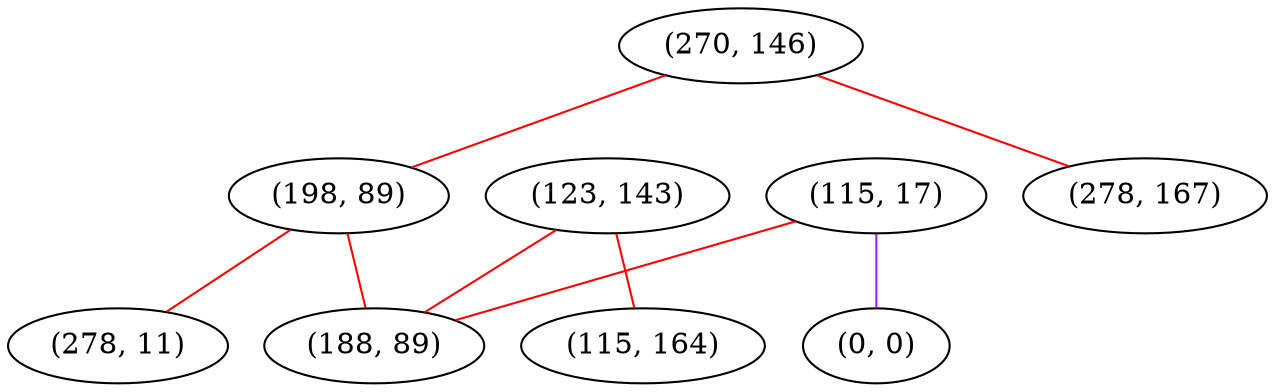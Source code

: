 graph "" {
"(270, 146)";
"(123, 143)";
"(115, 17)";
"(115, 164)";
"(198, 89)";
"(0, 0)";
"(278, 167)";
"(278, 11)";
"(188, 89)";
"(270, 146)" -- "(198, 89)"  [color=red, key=0, weight=1];
"(270, 146)" -- "(278, 167)"  [color=red, key=0, weight=1];
"(123, 143)" -- "(115, 164)"  [color=red, key=0, weight=1];
"(123, 143)" -- "(188, 89)"  [color=red, key=0, weight=1];
"(115, 17)" -- "(0, 0)"  [color=purple, key=0, weight=4];
"(115, 17)" -- "(188, 89)"  [color=red, key=0, weight=1];
"(198, 89)" -- "(278, 11)"  [color=red, key=0, weight=1];
"(198, 89)" -- "(188, 89)"  [color=red, key=0, weight=1];
}
